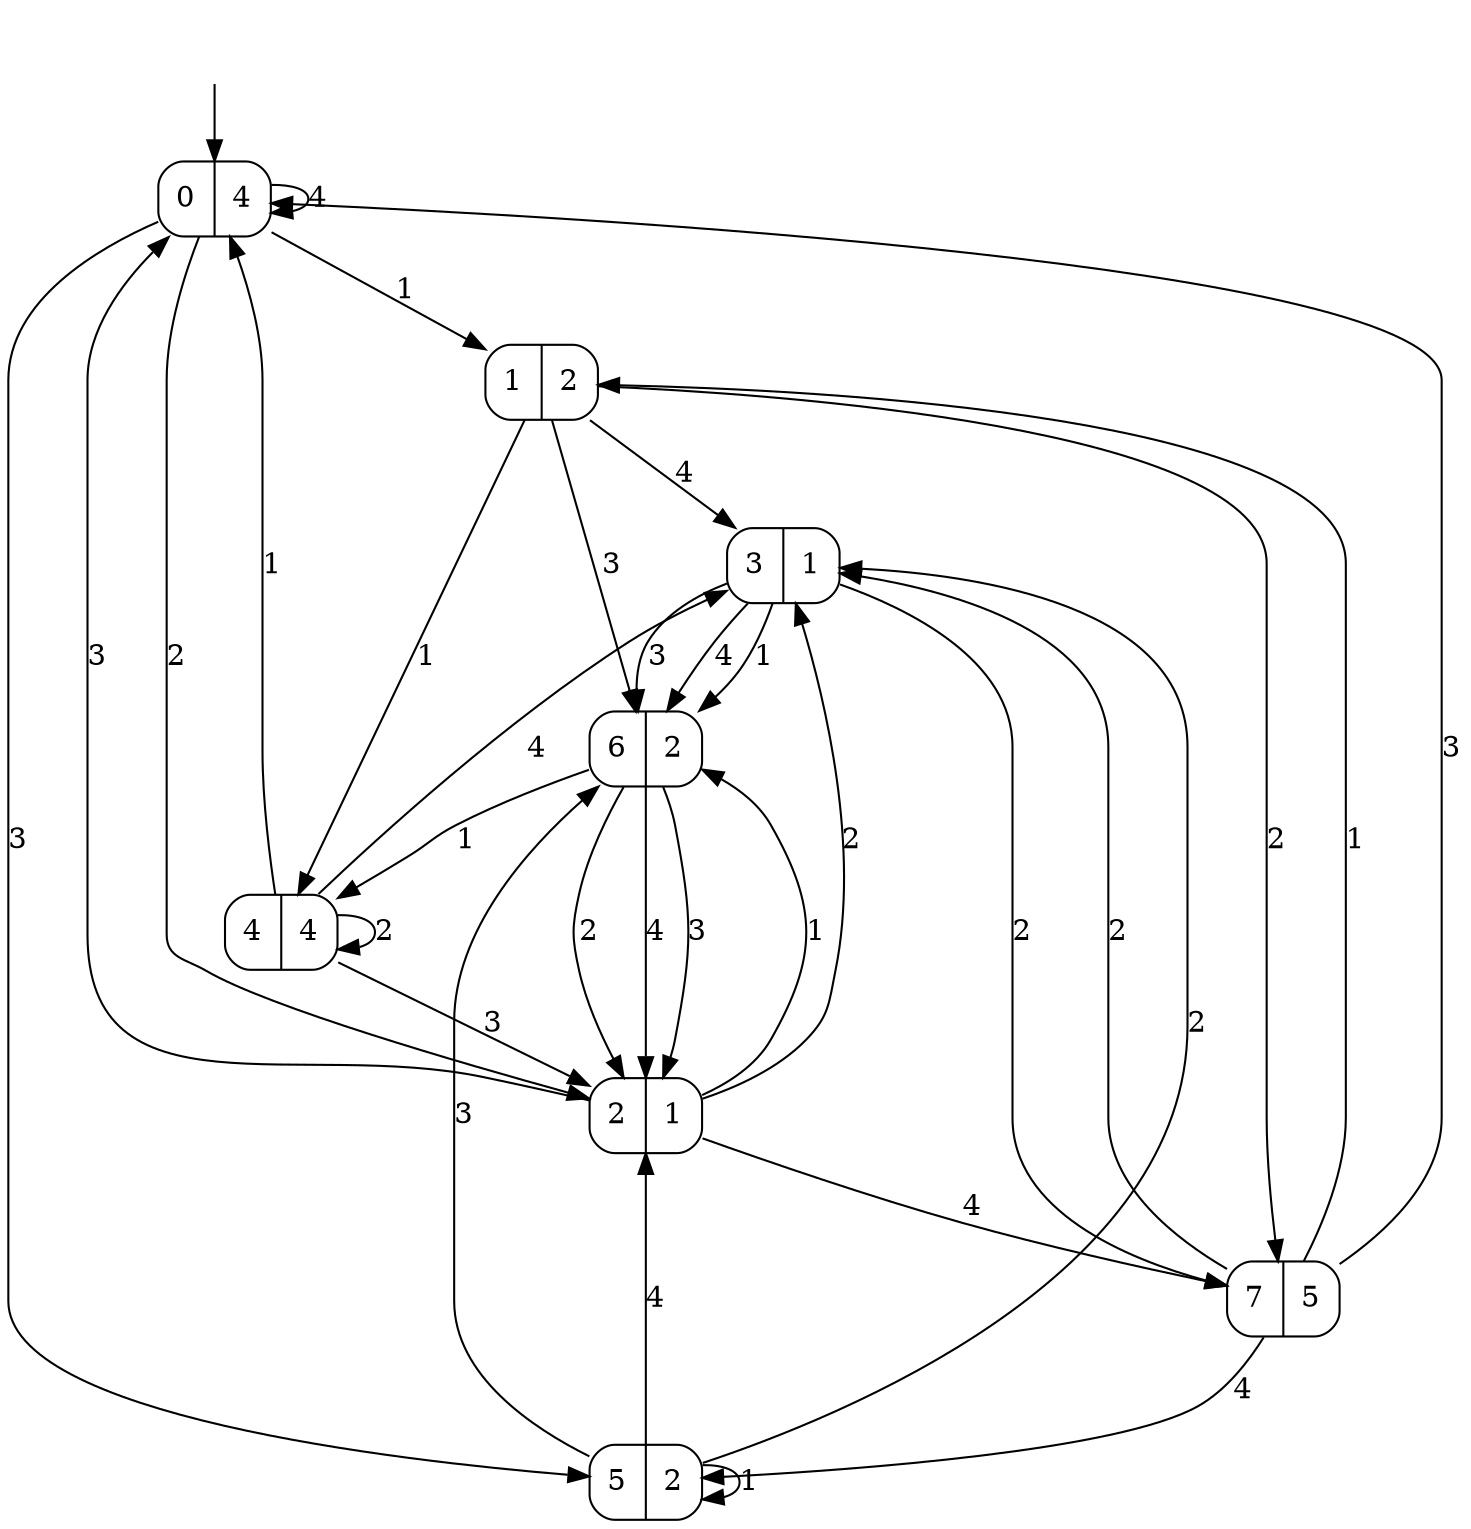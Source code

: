 digraph moore_size_8_inputs_4_output5_4 {
0 [label="0|4", shape=record, style=rounded];
1 [label="1|2", shape=record, style=rounded];
2 [label="2|1", shape=record, style=rounded];
3 [label="3|1", shape=record, style=rounded];
4 [label="4|4", shape=record, style=rounded];
5 [label="5|2", shape=record, style=rounded];
6 [label="6|2", shape=record, style=rounded];
7 [label="7|5", shape=record, style=rounded];
0 -> 1  [label=1];
0 -> 2  [label=2];
0 -> 5  [label=3];
0 -> 0  [label=4];
1 -> 4  [label=1];
1 -> 7  [label=2];
1 -> 6  [label=3];
1 -> 3  [label=4];
2 -> 6  [label=1];
2 -> 3  [label=2];
2 -> 0  [label=3];
2 -> 7  [label=4];
3 -> 6  [label=1];
3 -> 7  [label=2];
3 -> 6  [label=3];
3 -> 6  [label=4];
4 -> 0  [label=1];
4 -> 4  [label=2];
4 -> 2  [label=3];
4 -> 3  [label=4];
5 -> 5  [label=1];
5 -> 3  [label=2];
5 -> 6  [label=3];
5 -> 2  [label=4];
6 -> 4  [label=1];
6 -> 2  [label=2];
6 -> 2  [label=3];
6 -> 2  [label=4];
7 -> 1  [label=1];
7 -> 3  [label=2];
7 -> 0  [label=3];
7 -> 5  [label=4];
__start0 [label="", shape=none];
__start0 -> 0  [label=""];
}
